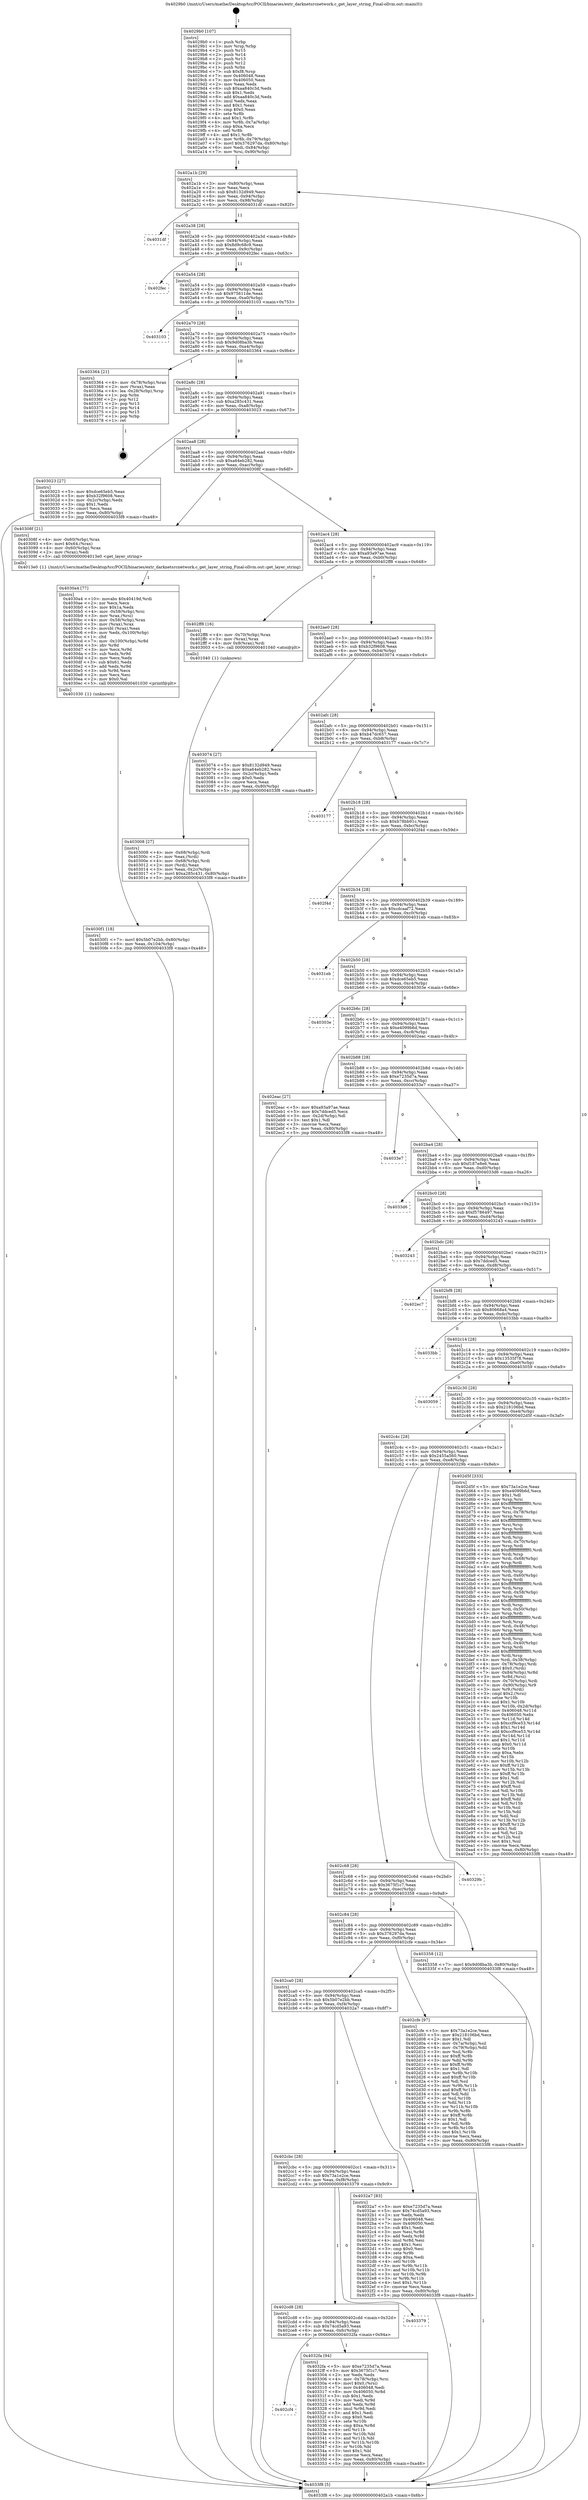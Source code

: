 digraph "0x4029b0" {
  label = "0x4029b0 (/mnt/c/Users/mathe/Desktop/tcc/POCII/binaries/extr_darknetsrcnetwork.c_get_layer_string_Final-ollvm.out::main(0))"
  labelloc = "t"
  node[shape=record]

  Entry [label="",width=0.3,height=0.3,shape=circle,fillcolor=black,style=filled]
  "0x402a1b" [label="{
     0x402a1b [29]\l
     | [instrs]\l
     &nbsp;&nbsp;0x402a1b \<+3\>: mov -0x80(%rbp),%eax\l
     &nbsp;&nbsp;0x402a1e \<+2\>: mov %eax,%ecx\l
     &nbsp;&nbsp;0x402a20 \<+6\>: sub $0x8132d949,%ecx\l
     &nbsp;&nbsp;0x402a26 \<+6\>: mov %eax,-0x94(%rbp)\l
     &nbsp;&nbsp;0x402a2c \<+6\>: mov %ecx,-0x98(%rbp)\l
     &nbsp;&nbsp;0x402a32 \<+6\>: je 00000000004031df \<main+0x82f\>\l
  }"]
  "0x4031df" [label="{
     0x4031df\l
  }", style=dashed]
  "0x402a38" [label="{
     0x402a38 [28]\l
     | [instrs]\l
     &nbsp;&nbsp;0x402a38 \<+5\>: jmp 0000000000402a3d \<main+0x8d\>\l
     &nbsp;&nbsp;0x402a3d \<+6\>: mov -0x94(%rbp),%eax\l
     &nbsp;&nbsp;0x402a43 \<+5\>: sub $0x8d9c68c9,%eax\l
     &nbsp;&nbsp;0x402a48 \<+6\>: mov %eax,-0x9c(%rbp)\l
     &nbsp;&nbsp;0x402a4e \<+6\>: je 0000000000402fec \<main+0x63c\>\l
  }"]
  Exit [label="",width=0.3,height=0.3,shape=circle,fillcolor=black,style=filled,peripheries=2]
  "0x402fec" [label="{
     0x402fec\l
  }", style=dashed]
  "0x402a54" [label="{
     0x402a54 [28]\l
     | [instrs]\l
     &nbsp;&nbsp;0x402a54 \<+5\>: jmp 0000000000402a59 \<main+0xa9\>\l
     &nbsp;&nbsp;0x402a59 \<+6\>: mov -0x94(%rbp),%eax\l
     &nbsp;&nbsp;0x402a5f \<+5\>: sub $0x975611de,%eax\l
     &nbsp;&nbsp;0x402a64 \<+6\>: mov %eax,-0xa0(%rbp)\l
     &nbsp;&nbsp;0x402a6a \<+6\>: je 0000000000403103 \<main+0x753\>\l
  }"]
  "0x402cf4" [label="{
     0x402cf4\l
  }", style=dashed]
  "0x403103" [label="{
     0x403103\l
  }", style=dashed]
  "0x402a70" [label="{
     0x402a70 [28]\l
     | [instrs]\l
     &nbsp;&nbsp;0x402a70 \<+5\>: jmp 0000000000402a75 \<main+0xc5\>\l
     &nbsp;&nbsp;0x402a75 \<+6\>: mov -0x94(%rbp),%eax\l
     &nbsp;&nbsp;0x402a7b \<+5\>: sub $0x9d08ba3b,%eax\l
     &nbsp;&nbsp;0x402a80 \<+6\>: mov %eax,-0xa4(%rbp)\l
     &nbsp;&nbsp;0x402a86 \<+6\>: je 0000000000403364 \<main+0x9b4\>\l
  }"]
  "0x4032fa" [label="{
     0x4032fa [94]\l
     | [instrs]\l
     &nbsp;&nbsp;0x4032fa \<+5\>: mov $0xe7235d7a,%eax\l
     &nbsp;&nbsp;0x4032ff \<+5\>: mov $0x3675f1c7,%ecx\l
     &nbsp;&nbsp;0x403304 \<+2\>: xor %edx,%edx\l
     &nbsp;&nbsp;0x403306 \<+4\>: mov -0x78(%rbp),%rsi\l
     &nbsp;&nbsp;0x40330a \<+6\>: movl $0x0,(%rsi)\l
     &nbsp;&nbsp;0x403310 \<+7\>: mov 0x406048,%edi\l
     &nbsp;&nbsp;0x403317 \<+8\>: mov 0x406050,%r8d\l
     &nbsp;&nbsp;0x40331f \<+3\>: sub $0x1,%edx\l
     &nbsp;&nbsp;0x403322 \<+3\>: mov %edi,%r9d\l
     &nbsp;&nbsp;0x403325 \<+3\>: add %edx,%r9d\l
     &nbsp;&nbsp;0x403328 \<+4\>: imul %r9d,%edi\l
     &nbsp;&nbsp;0x40332c \<+3\>: and $0x1,%edi\l
     &nbsp;&nbsp;0x40332f \<+3\>: cmp $0x0,%edi\l
     &nbsp;&nbsp;0x403332 \<+4\>: sete %r10b\l
     &nbsp;&nbsp;0x403336 \<+4\>: cmp $0xa,%r8d\l
     &nbsp;&nbsp;0x40333a \<+4\>: setl %r11b\l
     &nbsp;&nbsp;0x40333e \<+3\>: mov %r10b,%bl\l
     &nbsp;&nbsp;0x403341 \<+3\>: and %r11b,%bl\l
     &nbsp;&nbsp;0x403344 \<+3\>: xor %r11b,%r10b\l
     &nbsp;&nbsp;0x403347 \<+3\>: or %r10b,%bl\l
     &nbsp;&nbsp;0x40334a \<+3\>: test $0x1,%bl\l
     &nbsp;&nbsp;0x40334d \<+3\>: cmovne %ecx,%eax\l
     &nbsp;&nbsp;0x403350 \<+3\>: mov %eax,-0x80(%rbp)\l
     &nbsp;&nbsp;0x403353 \<+5\>: jmp 00000000004033f8 \<main+0xa48\>\l
  }"]
  "0x403364" [label="{
     0x403364 [21]\l
     | [instrs]\l
     &nbsp;&nbsp;0x403364 \<+4\>: mov -0x78(%rbp),%rax\l
     &nbsp;&nbsp;0x403368 \<+2\>: mov (%rax),%eax\l
     &nbsp;&nbsp;0x40336a \<+4\>: lea -0x28(%rbp),%rsp\l
     &nbsp;&nbsp;0x40336e \<+1\>: pop %rbx\l
     &nbsp;&nbsp;0x40336f \<+2\>: pop %r12\l
     &nbsp;&nbsp;0x403371 \<+2\>: pop %r13\l
     &nbsp;&nbsp;0x403373 \<+2\>: pop %r14\l
     &nbsp;&nbsp;0x403375 \<+2\>: pop %r15\l
     &nbsp;&nbsp;0x403377 \<+1\>: pop %rbp\l
     &nbsp;&nbsp;0x403378 \<+1\>: ret\l
  }"]
  "0x402a8c" [label="{
     0x402a8c [28]\l
     | [instrs]\l
     &nbsp;&nbsp;0x402a8c \<+5\>: jmp 0000000000402a91 \<main+0xe1\>\l
     &nbsp;&nbsp;0x402a91 \<+6\>: mov -0x94(%rbp),%eax\l
     &nbsp;&nbsp;0x402a97 \<+5\>: sub $0xa285c431,%eax\l
     &nbsp;&nbsp;0x402a9c \<+6\>: mov %eax,-0xa8(%rbp)\l
     &nbsp;&nbsp;0x402aa2 \<+6\>: je 0000000000403023 \<main+0x673\>\l
  }"]
  "0x402cd8" [label="{
     0x402cd8 [28]\l
     | [instrs]\l
     &nbsp;&nbsp;0x402cd8 \<+5\>: jmp 0000000000402cdd \<main+0x32d\>\l
     &nbsp;&nbsp;0x402cdd \<+6\>: mov -0x94(%rbp),%eax\l
     &nbsp;&nbsp;0x402ce3 \<+5\>: sub $0x74cd5a93,%eax\l
     &nbsp;&nbsp;0x402ce8 \<+6\>: mov %eax,-0xfc(%rbp)\l
     &nbsp;&nbsp;0x402cee \<+6\>: je 00000000004032fa \<main+0x94a\>\l
  }"]
  "0x403023" [label="{
     0x403023 [27]\l
     | [instrs]\l
     &nbsp;&nbsp;0x403023 \<+5\>: mov $0xdce65eb5,%eax\l
     &nbsp;&nbsp;0x403028 \<+5\>: mov $0xb32f9608,%ecx\l
     &nbsp;&nbsp;0x40302d \<+3\>: mov -0x2c(%rbp),%edx\l
     &nbsp;&nbsp;0x403030 \<+3\>: cmp $0x1,%edx\l
     &nbsp;&nbsp;0x403033 \<+3\>: cmovl %ecx,%eax\l
     &nbsp;&nbsp;0x403036 \<+3\>: mov %eax,-0x80(%rbp)\l
     &nbsp;&nbsp;0x403039 \<+5\>: jmp 00000000004033f8 \<main+0xa48\>\l
  }"]
  "0x402aa8" [label="{
     0x402aa8 [28]\l
     | [instrs]\l
     &nbsp;&nbsp;0x402aa8 \<+5\>: jmp 0000000000402aad \<main+0xfd\>\l
     &nbsp;&nbsp;0x402aad \<+6\>: mov -0x94(%rbp),%eax\l
     &nbsp;&nbsp;0x402ab3 \<+5\>: sub $0xa64eb282,%eax\l
     &nbsp;&nbsp;0x402ab8 \<+6\>: mov %eax,-0xac(%rbp)\l
     &nbsp;&nbsp;0x402abe \<+6\>: je 000000000040308f \<main+0x6df\>\l
  }"]
  "0x403379" [label="{
     0x403379\l
  }", style=dashed]
  "0x40308f" [label="{
     0x40308f [21]\l
     | [instrs]\l
     &nbsp;&nbsp;0x40308f \<+4\>: mov -0x60(%rbp),%rax\l
     &nbsp;&nbsp;0x403093 \<+6\>: movl $0x64,(%rax)\l
     &nbsp;&nbsp;0x403099 \<+4\>: mov -0x60(%rbp),%rax\l
     &nbsp;&nbsp;0x40309d \<+2\>: mov (%rax),%edi\l
     &nbsp;&nbsp;0x40309f \<+5\>: call 00000000004013e0 \<get_layer_string\>\l
     | [calls]\l
     &nbsp;&nbsp;0x4013e0 \{1\} (/mnt/c/Users/mathe/Desktop/tcc/POCII/binaries/extr_darknetsrcnetwork.c_get_layer_string_Final-ollvm.out::get_layer_string)\l
  }"]
  "0x402ac4" [label="{
     0x402ac4 [28]\l
     | [instrs]\l
     &nbsp;&nbsp;0x402ac4 \<+5\>: jmp 0000000000402ac9 \<main+0x119\>\l
     &nbsp;&nbsp;0x402ac9 \<+6\>: mov -0x94(%rbp),%eax\l
     &nbsp;&nbsp;0x402acf \<+5\>: sub $0xa93a97ae,%eax\l
     &nbsp;&nbsp;0x402ad4 \<+6\>: mov %eax,-0xb0(%rbp)\l
     &nbsp;&nbsp;0x402ada \<+6\>: je 0000000000402ff8 \<main+0x648\>\l
  }"]
  "0x402cbc" [label="{
     0x402cbc [28]\l
     | [instrs]\l
     &nbsp;&nbsp;0x402cbc \<+5\>: jmp 0000000000402cc1 \<main+0x311\>\l
     &nbsp;&nbsp;0x402cc1 \<+6\>: mov -0x94(%rbp),%eax\l
     &nbsp;&nbsp;0x402cc7 \<+5\>: sub $0x73a1e2ce,%eax\l
     &nbsp;&nbsp;0x402ccc \<+6\>: mov %eax,-0xf8(%rbp)\l
     &nbsp;&nbsp;0x402cd2 \<+6\>: je 0000000000403379 \<main+0x9c9\>\l
  }"]
  "0x402ff8" [label="{
     0x402ff8 [16]\l
     | [instrs]\l
     &nbsp;&nbsp;0x402ff8 \<+4\>: mov -0x70(%rbp),%rax\l
     &nbsp;&nbsp;0x402ffc \<+3\>: mov (%rax),%rax\l
     &nbsp;&nbsp;0x402fff \<+4\>: mov 0x8(%rax),%rdi\l
     &nbsp;&nbsp;0x403003 \<+5\>: call 0000000000401040 \<atoi@plt\>\l
     | [calls]\l
     &nbsp;&nbsp;0x401040 \{1\} (unknown)\l
  }"]
  "0x402ae0" [label="{
     0x402ae0 [28]\l
     | [instrs]\l
     &nbsp;&nbsp;0x402ae0 \<+5\>: jmp 0000000000402ae5 \<main+0x135\>\l
     &nbsp;&nbsp;0x402ae5 \<+6\>: mov -0x94(%rbp),%eax\l
     &nbsp;&nbsp;0x402aeb \<+5\>: sub $0xb32f9608,%eax\l
     &nbsp;&nbsp;0x402af0 \<+6\>: mov %eax,-0xb4(%rbp)\l
     &nbsp;&nbsp;0x402af6 \<+6\>: je 0000000000403074 \<main+0x6c4\>\l
  }"]
  "0x4032a7" [label="{
     0x4032a7 [83]\l
     | [instrs]\l
     &nbsp;&nbsp;0x4032a7 \<+5\>: mov $0xe7235d7a,%eax\l
     &nbsp;&nbsp;0x4032ac \<+5\>: mov $0x74cd5a93,%ecx\l
     &nbsp;&nbsp;0x4032b1 \<+2\>: xor %edx,%edx\l
     &nbsp;&nbsp;0x4032b3 \<+7\>: mov 0x406048,%esi\l
     &nbsp;&nbsp;0x4032ba \<+7\>: mov 0x406050,%edi\l
     &nbsp;&nbsp;0x4032c1 \<+3\>: sub $0x1,%edx\l
     &nbsp;&nbsp;0x4032c4 \<+3\>: mov %esi,%r8d\l
     &nbsp;&nbsp;0x4032c7 \<+3\>: add %edx,%r8d\l
     &nbsp;&nbsp;0x4032ca \<+4\>: imul %r8d,%esi\l
     &nbsp;&nbsp;0x4032ce \<+3\>: and $0x1,%esi\l
     &nbsp;&nbsp;0x4032d1 \<+3\>: cmp $0x0,%esi\l
     &nbsp;&nbsp;0x4032d4 \<+4\>: sete %r9b\l
     &nbsp;&nbsp;0x4032d8 \<+3\>: cmp $0xa,%edi\l
     &nbsp;&nbsp;0x4032db \<+4\>: setl %r10b\l
     &nbsp;&nbsp;0x4032df \<+3\>: mov %r9b,%r11b\l
     &nbsp;&nbsp;0x4032e2 \<+3\>: and %r10b,%r11b\l
     &nbsp;&nbsp;0x4032e5 \<+3\>: xor %r10b,%r9b\l
     &nbsp;&nbsp;0x4032e8 \<+3\>: or %r9b,%r11b\l
     &nbsp;&nbsp;0x4032eb \<+4\>: test $0x1,%r11b\l
     &nbsp;&nbsp;0x4032ef \<+3\>: cmovne %ecx,%eax\l
     &nbsp;&nbsp;0x4032f2 \<+3\>: mov %eax,-0x80(%rbp)\l
     &nbsp;&nbsp;0x4032f5 \<+5\>: jmp 00000000004033f8 \<main+0xa48\>\l
  }"]
  "0x403074" [label="{
     0x403074 [27]\l
     | [instrs]\l
     &nbsp;&nbsp;0x403074 \<+5\>: mov $0x8132d949,%eax\l
     &nbsp;&nbsp;0x403079 \<+5\>: mov $0xa64eb282,%ecx\l
     &nbsp;&nbsp;0x40307e \<+3\>: mov -0x2c(%rbp),%edx\l
     &nbsp;&nbsp;0x403081 \<+3\>: cmp $0x0,%edx\l
     &nbsp;&nbsp;0x403084 \<+3\>: cmove %ecx,%eax\l
     &nbsp;&nbsp;0x403087 \<+3\>: mov %eax,-0x80(%rbp)\l
     &nbsp;&nbsp;0x40308a \<+5\>: jmp 00000000004033f8 \<main+0xa48\>\l
  }"]
  "0x402afc" [label="{
     0x402afc [28]\l
     | [instrs]\l
     &nbsp;&nbsp;0x402afc \<+5\>: jmp 0000000000402b01 \<main+0x151\>\l
     &nbsp;&nbsp;0x402b01 \<+6\>: mov -0x94(%rbp),%eax\l
     &nbsp;&nbsp;0x402b07 \<+5\>: sub $0xb47dc657,%eax\l
     &nbsp;&nbsp;0x402b0c \<+6\>: mov %eax,-0xb8(%rbp)\l
     &nbsp;&nbsp;0x402b12 \<+6\>: je 0000000000403177 \<main+0x7c7\>\l
  }"]
  "0x4030f1" [label="{
     0x4030f1 [18]\l
     | [instrs]\l
     &nbsp;&nbsp;0x4030f1 \<+7\>: movl $0x5b07e2bb,-0x80(%rbp)\l
     &nbsp;&nbsp;0x4030f8 \<+6\>: mov %eax,-0x104(%rbp)\l
     &nbsp;&nbsp;0x4030fe \<+5\>: jmp 00000000004033f8 \<main+0xa48\>\l
  }"]
  "0x403177" [label="{
     0x403177\l
  }", style=dashed]
  "0x402b18" [label="{
     0x402b18 [28]\l
     | [instrs]\l
     &nbsp;&nbsp;0x402b18 \<+5\>: jmp 0000000000402b1d \<main+0x16d\>\l
     &nbsp;&nbsp;0x402b1d \<+6\>: mov -0x94(%rbp),%eax\l
     &nbsp;&nbsp;0x402b23 \<+5\>: sub $0xb78bb91c,%eax\l
     &nbsp;&nbsp;0x402b28 \<+6\>: mov %eax,-0xbc(%rbp)\l
     &nbsp;&nbsp;0x402b2e \<+6\>: je 0000000000402f4d \<main+0x59d\>\l
  }"]
  "0x4030a4" [label="{
     0x4030a4 [77]\l
     | [instrs]\l
     &nbsp;&nbsp;0x4030a4 \<+10\>: movabs $0x40419d,%rdi\l
     &nbsp;&nbsp;0x4030ae \<+2\>: xor %ecx,%ecx\l
     &nbsp;&nbsp;0x4030b0 \<+5\>: mov $0x1a,%edx\l
     &nbsp;&nbsp;0x4030b5 \<+4\>: mov -0x58(%rbp),%rsi\l
     &nbsp;&nbsp;0x4030b9 \<+3\>: mov %rax,(%rsi)\l
     &nbsp;&nbsp;0x4030bc \<+4\>: mov -0x58(%rbp),%rax\l
     &nbsp;&nbsp;0x4030c0 \<+3\>: mov (%rax),%rax\l
     &nbsp;&nbsp;0x4030c3 \<+3\>: movsbl (%rax),%eax\l
     &nbsp;&nbsp;0x4030c6 \<+6\>: mov %edx,-0x100(%rbp)\l
     &nbsp;&nbsp;0x4030cc \<+1\>: cltd\l
     &nbsp;&nbsp;0x4030cd \<+7\>: mov -0x100(%rbp),%r8d\l
     &nbsp;&nbsp;0x4030d4 \<+3\>: idiv %r8d\l
     &nbsp;&nbsp;0x4030d7 \<+3\>: mov %ecx,%r9d\l
     &nbsp;&nbsp;0x4030da \<+3\>: sub %edx,%r9d\l
     &nbsp;&nbsp;0x4030dd \<+2\>: mov %ecx,%edx\l
     &nbsp;&nbsp;0x4030df \<+3\>: sub $0x61,%edx\l
     &nbsp;&nbsp;0x4030e2 \<+3\>: add %edx,%r9d\l
     &nbsp;&nbsp;0x4030e5 \<+3\>: sub %r9d,%ecx\l
     &nbsp;&nbsp;0x4030e8 \<+2\>: mov %ecx,%esi\l
     &nbsp;&nbsp;0x4030ea \<+2\>: mov $0x0,%al\l
     &nbsp;&nbsp;0x4030ec \<+5\>: call 0000000000401030 \<printf@plt\>\l
     | [calls]\l
     &nbsp;&nbsp;0x401030 \{1\} (unknown)\l
  }"]
  "0x402f4d" [label="{
     0x402f4d\l
  }", style=dashed]
  "0x402b34" [label="{
     0x402b34 [28]\l
     | [instrs]\l
     &nbsp;&nbsp;0x402b34 \<+5\>: jmp 0000000000402b39 \<main+0x189\>\l
     &nbsp;&nbsp;0x402b39 \<+6\>: mov -0x94(%rbp),%eax\l
     &nbsp;&nbsp;0x402b3f \<+5\>: sub $0xcdcaaf72,%eax\l
     &nbsp;&nbsp;0x402b44 \<+6\>: mov %eax,-0xc0(%rbp)\l
     &nbsp;&nbsp;0x402b4a \<+6\>: je 00000000004031eb \<main+0x83b\>\l
  }"]
  "0x403008" [label="{
     0x403008 [27]\l
     | [instrs]\l
     &nbsp;&nbsp;0x403008 \<+4\>: mov -0x68(%rbp),%rdi\l
     &nbsp;&nbsp;0x40300c \<+2\>: mov %eax,(%rdi)\l
     &nbsp;&nbsp;0x40300e \<+4\>: mov -0x68(%rbp),%rdi\l
     &nbsp;&nbsp;0x403012 \<+2\>: mov (%rdi),%eax\l
     &nbsp;&nbsp;0x403014 \<+3\>: mov %eax,-0x2c(%rbp)\l
     &nbsp;&nbsp;0x403017 \<+7\>: movl $0xa285c431,-0x80(%rbp)\l
     &nbsp;&nbsp;0x40301e \<+5\>: jmp 00000000004033f8 \<main+0xa48\>\l
  }"]
  "0x4031eb" [label="{
     0x4031eb\l
  }", style=dashed]
  "0x402b50" [label="{
     0x402b50 [28]\l
     | [instrs]\l
     &nbsp;&nbsp;0x402b50 \<+5\>: jmp 0000000000402b55 \<main+0x1a5\>\l
     &nbsp;&nbsp;0x402b55 \<+6\>: mov -0x94(%rbp),%eax\l
     &nbsp;&nbsp;0x402b5b \<+5\>: sub $0xdce65eb5,%eax\l
     &nbsp;&nbsp;0x402b60 \<+6\>: mov %eax,-0xc4(%rbp)\l
     &nbsp;&nbsp;0x402b66 \<+6\>: je 000000000040303e \<main+0x68e\>\l
  }"]
  "0x4029b0" [label="{
     0x4029b0 [107]\l
     | [instrs]\l
     &nbsp;&nbsp;0x4029b0 \<+1\>: push %rbp\l
     &nbsp;&nbsp;0x4029b1 \<+3\>: mov %rsp,%rbp\l
     &nbsp;&nbsp;0x4029b4 \<+2\>: push %r15\l
     &nbsp;&nbsp;0x4029b6 \<+2\>: push %r14\l
     &nbsp;&nbsp;0x4029b8 \<+2\>: push %r13\l
     &nbsp;&nbsp;0x4029ba \<+2\>: push %r12\l
     &nbsp;&nbsp;0x4029bc \<+1\>: push %rbx\l
     &nbsp;&nbsp;0x4029bd \<+7\>: sub $0xf8,%rsp\l
     &nbsp;&nbsp;0x4029c4 \<+7\>: mov 0x406048,%eax\l
     &nbsp;&nbsp;0x4029cb \<+7\>: mov 0x406050,%ecx\l
     &nbsp;&nbsp;0x4029d2 \<+2\>: mov %eax,%edx\l
     &nbsp;&nbsp;0x4029d4 \<+6\>: sub $0xaa840c3d,%edx\l
     &nbsp;&nbsp;0x4029da \<+3\>: sub $0x1,%edx\l
     &nbsp;&nbsp;0x4029dd \<+6\>: add $0xaa840c3d,%edx\l
     &nbsp;&nbsp;0x4029e3 \<+3\>: imul %edx,%eax\l
     &nbsp;&nbsp;0x4029e6 \<+3\>: and $0x1,%eax\l
     &nbsp;&nbsp;0x4029e9 \<+3\>: cmp $0x0,%eax\l
     &nbsp;&nbsp;0x4029ec \<+4\>: sete %r8b\l
     &nbsp;&nbsp;0x4029f0 \<+4\>: and $0x1,%r8b\l
     &nbsp;&nbsp;0x4029f4 \<+4\>: mov %r8b,-0x7a(%rbp)\l
     &nbsp;&nbsp;0x4029f8 \<+3\>: cmp $0xa,%ecx\l
     &nbsp;&nbsp;0x4029fb \<+4\>: setl %r8b\l
     &nbsp;&nbsp;0x4029ff \<+4\>: and $0x1,%r8b\l
     &nbsp;&nbsp;0x402a03 \<+4\>: mov %r8b,-0x79(%rbp)\l
     &nbsp;&nbsp;0x402a07 \<+7\>: movl $0x376297da,-0x80(%rbp)\l
     &nbsp;&nbsp;0x402a0e \<+6\>: mov %edi,-0x84(%rbp)\l
     &nbsp;&nbsp;0x402a14 \<+7\>: mov %rsi,-0x90(%rbp)\l
  }"]
  "0x40303e" [label="{
     0x40303e\l
  }", style=dashed]
  "0x402b6c" [label="{
     0x402b6c [28]\l
     | [instrs]\l
     &nbsp;&nbsp;0x402b6c \<+5\>: jmp 0000000000402b71 \<main+0x1c1\>\l
     &nbsp;&nbsp;0x402b71 \<+6\>: mov -0x94(%rbp),%eax\l
     &nbsp;&nbsp;0x402b77 \<+5\>: sub $0xe4099b6d,%eax\l
     &nbsp;&nbsp;0x402b7c \<+6\>: mov %eax,-0xc8(%rbp)\l
     &nbsp;&nbsp;0x402b82 \<+6\>: je 0000000000402eac \<main+0x4fc\>\l
  }"]
  "0x4033f8" [label="{
     0x4033f8 [5]\l
     | [instrs]\l
     &nbsp;&nbsp;0x4033f8 \<+5\>: jmp 0000000000402a1b \<main+0x6b\>\l
  }"]
  "0x402eac" [label="{
     0x402eac [27]\l
     | [instrs]\l
     &nbsp;&nbsp;0x402eac \<+5\>: mov $0xa93a97ae,%eax\l
     &nbsp;&nbsp;0x402eb1 \<+5\>: mov $0x7ddced5,%ecx\l
     &nbsp;&nbsp;0x402eb6 \<+3\>: mov -0x2d(%rbp),%dl\l
     &nbsp;&nbsp;0x402eb9 \<+3\>: test $0x1,%dl\l
     &nbsp;&nbsp;0x402ebc \<+3\>: cmovne %ecx,%eax\l
     &nbsp;&nbsp;0x402ebf \<+3\>: mov %eax,-0x80(%rbp)\l
     &nbsp;&nbsp;0x402ec2 \<+5\>: jmp 00000000004033f8 \<main+0xa48\>\l
  }"]
  "0x402b88" [label="{
     0x402b88 [28]\l
     | [instrs]\l
     &nbsp;&nbsp;0x402b88 \<+5\>: jmp 0000000000402b8d \<main+0x1dd\>\l
     &nbsp;&nbsp;0x402b8d \<+6\>: mov -0x94(%rbp),%eax\l
     &nbsp;&nbsp;0x402b93 \<+5\>: sub $0xe7235d7a,%eax\l
     &nbsp;&nbsp;0x402b98 \<+6\>: mov %eax,-0xcc(%rbp)\l
     &nbsp;&nbsp;0x402b9e \<+6\>: je 00000000004033e7 \<main+0xa37\>\l
  }"]
  "0x402ca0" [label="{
     0x402ca0 [28]\l
     | [instrs]\l
     &nbsp;&nbsp;0x402ca0 \<+5\>: jmp 0000000000402ca5 \<main+0x2f5\>\l
     &nbsp;&nbsp;0x402ca5 \<+6\>: mov -0x94(%rbp),%eax\l
     &nbsp;&nbsp;0x402cab \<+5\>: sub $0x5b07e2bb,%eax\l
     &nbsp;&nbsp;0x402cb0 \<+6\>: mov %eax,-0xf4(%rbp)\l
     &nbsp;&nbsp;0x402cb6 \<+6\>: je 00000000004032a7 \<main+0x8f7\>\l
  }"]
  "0x4033e7" [label="{
     0x4033e7\l
  }", style=dashed]
  "0x402ba4" [label="{
     0x402ba4 [28]\l
     | [instrs]\l
     &nbsp;&nbsp;0x402ba4 \<+5\>: jmp 0000000000402ba9 \<main+0x1f9\>\l
     &nbsp;&nbsp;0x402ba9 \<+6\>: mov -0x94(%rbp),%eax\l
     &nbsp;&nbsp;0x402baf \<+5\>: sub $0xf187e8e6,%eax\l
     &nbsp;&nbsp;0x402bb4 \<+6\>: mov %eax,-0xd0(%rbp)\l
     &nbsp;&nbsp;0x402bba \<+6\>: je 00000000004033d6 \<main+0xa26\>\l
  }"]
  "0x402cfe" [label="{
     0x402cfe [97]\l
     | [instrs]\l
     &nbsp;&nbsp;0x402cfe \<+5\>: mov $0x73a1e2ce,%eax\l
     &nbsp;&nbsp;0x402d03 \<+5\>: mov $0x218106bd,%ecx\l
     &nbsp;&nbsp;0x402d08 \<+2\>: mov $0x1,%dl\l
     &nbsp;&nbsp;0x402d0a \<+4\>: mov -0x7a(%rbp),%sil\l
     &nbsp;&nbsp;0x402d0e \<+4\>: mov -0x79(%rbp),%dil\l
     &nbsp;&nbsp;0x402d12 \<+3\>: mov %sil,%r8b\l
     &nbsp;&nbsp;0x402d15 \<+4\>: xor $0xff,%r8b\l
     &nbsp;&nbsp;0x402d19 \<+3\>: mov %dil,%r9b\l
     &nbsp;&nbsp;0x402d1c \<+4\>: xor $0xff,%r9b\l
     &nbsp;&nbsp;0x402d20 \<+3\>: xor $0x1,%dl\l
     &nbsp;&nbsp;0x402d23 \<+3\>: mov %r8b,%r10b\l
     &nbsp;&nbsp;0x402d26 \<+4\>: and $0xff,%r10b\l
     &nbsp;&nbsp;0x402d2a \<+3\>: and %dl,%sil\l
     &nbsp;&nbsp;0x402d2d \<+3\>: mov %r9b,%r11b\l
     &nbsp;&nbsp;0x402d30 \<+4\>: and $0xff,%r11b\l
     &nbsp;&nbsp;0x402d34 \<+3\>: and %dl,%dil\l
     &nbsp;&nbsp;0x402d37 \<+3\>: or %sil,%r10b\l
     &nbsp;&nbsp;0x402d3a \<+3\>: or %dil,%r11b\l
     &nbsp;&nbsp;0x402d3d \<+3\>: xor %r11b,%r10b\l
     &nbsp;&nbsp;0x402d40 \<+3\>: or %r9b,%r8b\l
     &nbsp;&nbsp;0x402d43 \<+4\>: xor $0xff,%r8b\l
     &nbsp;&nbsp;0x402d47 \<+3\>: or $0x1,%dl\l
     &nbsp;&nbsp;0x402d4a \<+3\>: and %dl,%r8b\l
     &nbsp;&nbsp;0x402d4d \<+3\>: or %r8b,%r10b\l
     &nbsp;&nbsp;0x402d50 \<+4\>: test $0x1,%r10b\l
     &nbsp;&nbsp;0x402d54 \<+3\>: cmovne %ecx,%eax\l
     &nbsp;&nbsp;0x402d57 \<+3\>: mov %eax,-0x80(%rbp)\l
     &nbsp;&nbsp;0x402d5a \<+5\>: jmp 00000000004033f8 \<main+0xa48\>\l
  }"]
  "0x4033d6" [label="{
     0x4033d6\l
  }", style=dashed]
  "0x402bc0" [label="{
     0x402bc0 [28]\l
     | [instrs]\l
     &nbsp;&nbsp;0x402bc0 \<+5\>: jmp 0000000000402bc5 \<main+0x215\>\l
     &nbsp;&nbsp;0x402bc5 \<+6\>: mov -0x94(%rbp),%eax\l
     &nbsp;&nbsp;0x402bcb \<+5\>: sub $0xf5786497,%eax\l
     &nbsp;&nbsp;0x402bd0 \<+6\>: mov %eax,-0xd4(%rbp)\l
     &nbsp;&nbsp;0x402bd6 \<+6\>: je 0000000000403243 \<main+0x893\>\l
  }"]
  "0x402c84" [label="{
     0x402c84 [28]\l
     | [instrs]\l
     &nbsp;&nbsp;0x402c84 \<+5\>: jmp 0000000000402c89 \<main+0x2d9\>\l
     &nbsp;&nbsp;0x402c89 \<+6\>: mov -0x94(%rbp),%eax\l
     &nbsp;&nbsp;0x402c8f \<+5\>: sub $0x376297da,%eax\l
     &nbsp;&nbsp;0x402c94 \<+6\>: mov %eax,-0xf0(%rbp)\l
     &nbsp;&nbsp;0x402c9a \<+6\>: je 0000000000402cfe \<main+0x34e\>\l
  }"]
  "0x403243" [label="{
     0x403243\l
  }", style=dashed]
  "0x402bdc" [label="{
     0x402bdc [28]\l
     | [instrs]\l
     &nbsp;&nbsp;0x402bdc \<+5\>: jmp 0000000000402be1 \<main+0x231\>\l
     &nbsp;&nbsp;0x402be1 \<+6\>: mov -0x94(%rbp),%eax\l
     &nbsp;&nbsp;0x402be7 \<+5\>: sub $0x7ddced5,%eax\l
     &nbsp;&nbsp;0x402bec \<+6\>: mov %eax,-0xd8(%rbp)\l
     &nbsp;&nbsp;0x402bf2 \<+6\>: je 0000000000402ec7 \<main+0x517\>\l
  }"]
  "0x403358" [label="{
     0x403358 [12]\l
     | [instrs]\l
     &nbsp;&nbsp;0x403358 \<+7\>: movl $0x9d08ba3b,-0x80(%rbp)\l
     &nbsp;&nbsp;0x40335f \<+5\>: jmp 00000000004033f8 \<main+0xa48\>\l
  }"]
  "0x402ec7" [label="{
     0x402ec7\l
  }", style=dashed]
  "0x402bf8" [label="{
     0x402bf8 [28]\l
     | [instrs]\l
     &nbsp;&nbsp;0x402bf8 \<+5\>: jmp 0000000000402bfd \<main+0x24d\>\l
     &nbsp;&nbsp;0x402bfd \<+6\>: mov -0x94(%rbp),%eax\l
     &nbsp;&nbsp;0x402c03 \<+5\>: sub $0x80668a4,%eax\l
     &nbsp;&nbsp;0x402c08 \<+6\>: mov %eax,-0xdc(%rbp)\l
     &nbsp;&nbsp;0x402c0e \<+6\>: je 00000000004033bb \<main+0xa0b\>\l
  }"]
  "0x402c68" [label="{
     0x402c68 [28]\l
     | [instrs]\l
     &nbsp;&nbsp;0x402c68 \<+5\>: jmp 0000000000402c6d \<main+0x2bd\>\l
     &nbsp;&nbsp;0x402c6d \<+6\>: mov -0x94(%rbp),%eax\l
     &nbsp;&nbsp;0x402c73 \<+5\>: sub $0x3675f1c7,%eax\l
     &nbsp;&nbsp;0x402c78 \<+6\>: mov %eax,-0xec(%rbp)\l
     &nbsp;&nbsp;0x402c7e \<+6\>: je 0000000000403358 \<main+0x9a8\>\l
  }"]
  "0x4033bb" [label="{
     0x4033bb\l
  }", style=dashed]
  "0x402c14" [label="{
     0x402c14 [28]\l
     | [instrs]\l
     &nbsp;&nbsp;0x402c14 \<+5\>: jmp 0000000000402c19 \<main+0x269\>\l
     &nbsp;&nbsp;0x402c19 \<+6\>: mov -0x94(%rbp),%eax\l
     &nbsp;&nbsp;0x402c1f \<+5\>: sub $0x13535f78,%eax\l
     &nbsp;&nbsp;0x402c24 \<+6\>: mov %eax,-0xe0(%rbp)\l
     &nbsp;&nbsp;0x402c2a \<+6\>: je 0000000000403059 \<main+0x6a9\>\l
  }"]
  "0x40329b" [label="{
     0x40329b\l
  }", style=dashed]
  "0x403059" [label="{
     0x403059\l
  }", style=dashed]
  "0x402c30" [label="{
     0x402c30 [28]\l
     | [instrs]\l
     &nbsp;&nbsp;0x402c30 \<+5\>: jmp 0000000000402c35 \<main+0x285\>\l
     &nbsp;&nbsp;0x402c35 \<+6\>: mov -0x94(%rbp),%eax\l
     &nbsp;&nbsp;0x402c3b \<+5\>: sub $0x218106bd,%eax\l
     &nbsp;&nbsp;0x402c40 \<+6\>: mov %eax,-0xe4(%rbp)\l
     &nbsp;&nbsp;0x402c46 \<+6\>: je 0000000000402d5f \<main+0x3af\>\l
  }"]
  "0x402c4c" [label="{
     0x402c4c [28]\l
     | [instrs]\l
     &nbsp;&nbsp;0x402c4c \<+5\>: jmp 0000000000402c51 \<main+0x2a1\>\l
     &nbsp;&nbsp;0x402c51 \<+6\>: mov -0x94(%rbp),%eax\l
     &nbsp;&nbsp;0x402c57 \<+5\>: sub $0x2455a560,%eax\l
     &nbsp;&nbsp;0x402c5c \<+6\>: mov %eax,-0xe8(%rbp)\l
     &nbsp;&nbsp;0x402c62 \<+6\>: je 000000000040329b \<main+0x8eb\>\l
  }"]
  "0x402d5f" [label="{
     0x402d5f [333]\l
     | [instrs]\l
     &nbsp;&nbsp;0x402d5f \<+5\>: mov $0x73a1e2ce,%eax\l
     &nbsp;&nbsp;0x402d64 \<+5\>: mov $0xe4099b6d,%ecx\l
     &nbsp;&nbsp;0x402d69 \<+2\>: mov $0x1,%dl\l
     &nbsp;&nbsp;0x402d6b \<+3\>: mov %rsp,%rsi\l
     &nbsp;&nbsp;0x402d6e \<+4\>: add $0xfffffffffffffff0,%rsi\l
     &nbsp;&nbsp;0x402d72 \<+3\>: mov %rsi,%rsp\l
     &nbsp;&nbsp;0x402d75 \<+4\>: mov %rsi,-0x78(%rbp)\l
     &nbsp;&nbsp;0x402d79 \<+3\>: mov %rsp,%rsi\l
     &nbsp;&nbsp;0x402d7c \<+4\>: add $0xfffffffffffffff0,%rsi\l
     &nbsp;&nbsp;0x402d80 \<+3\>: mov %rsi,%rsp\l
     &nbsp;&nbsp;0x402d83 \<+3\>: mov %rsp,%rdi\l
     &nbsp;&nbsp;0x402d86 \<+4\>: add $0xfffffffffffffff0,%rdi\l
     &nbsp;&nbsp;0x402d8a \<+3\>: mov %rdi,%rsp\l
     &nbsp;&nbsp;0x402d8d \<+4\>: mov %rdi,-0x70(%rbp)\l
     &nbsp;&nbsp;0x402d91 \<+3\>: mov %rsp,%rdi\l
     &nbsp;&nbsp;0x402d94 \<+4\>: add $0xfffffffffffffff0,%rdi\l
     &nbsp;&nbsp;0x402d98 \<+3\>: mov %rdi,%rsp\l
     &nbsp;&nbsp;0x402d9b \<+4\>: mov %rdi,-0x68(%rbp)\l
     &nbsp;&nbsp;0x402d9f \<+3\>: mov %rsp,%rdi\l
     &nbsp;&nbsp;0x402da2 \<+4\>: add $0xfffffffffffffff0,%rdi\l
     &nbsp;&nbsp;0x402da6 \<+3\>: mov %rdi,%rsp\l
     &nbsp;&nbsp;0x402da9 \<+4\>: mov %rdi,-0x60(%rbp)\l
     &nbsp;&nbsp;0x402dad \<+3\>: mov %rsp,%rdi\l
     &nbsp;&nbsp;0x402db0 \<+4\>: add $0xfffffffffffffff0,%rdi\l
     &nbsp;&nbsp;0x402db4 \<+3\>: mov %rdi,%rsp\l
     &nbsp;&nbsp;0x402db7 \<+4\>: mov %rdi,-0x58(%rbp)\l
     &nbsp;&nbsp;0x402dbb \<+3\>: mov %rsp,%rdi\l
     &nbsp;&nbsp;0x402dbe \<+4\>: add $0xfffffffffffffff0,%rdi\l
     &nbsp;&nbsp;0x402dc2 \<+3\>: mov %rdi,%rsp\l
     &nbsp;&nbsp;0x402dc5 \<+4\>: mov %rdi,-0x50(%rbp)\l
     &nbsp;&nbsp;0x402dc9 \<+3\>: mov %rsp,%rdi\l
     &nbsp;&nbsp;0x402dcc \<+4\>: add $0xfffffffffffffff0,%rdi\l
     &nbsp;&nbsp;0x402dd0 \<+3\>: mov %rdi,%rsp\l
     &nbsp;&nbsp;0x402dd3 \<+4\>: mov %rdi,-0x48(%rbp)\l
     &nbsp;&nbsp;0x402dd7 \<+3\>: mov %rsp,%rdi\l
     &nbsp;&nbsp;0x402dda \<+4\>: add $0xfffffffffffffff0,%rdi\l
     &nbsp;&nbsp;0x402dde \<+3\>: mov %rdi,%rsp\l
     &nbsp;&nbsp;0x402de1 \<+4\>: mov %rdi,-0x40(%rbp)\l
     &nbsp;&nbsp;0x402de5 \<+3\>: mov %rsp,%rdi\l
     &nbsp;&nbsp;0x402de8 \<+4\>: add $0xfffffffffffffff0,%rdi\l
     &nbsp;&nbsp;0x402dec \<+3\>: mov %rdi,%rsp\l
     &nbsp;&nbsp;0x402def \<+4\>: mov %rdi,-0x38(%rbp)\l
     &nbsp;&nbsp;0x402df3 \<+4\>: mov -0x78(%rbp),%rdi\l
     &nbsp;&nbsp;0x402df7 \<+6\>: movl $0x0,(%rdi)\l
     &nbsp;&nbsp;0x402dfd \<+7\>: mov -0x84(%rbp),%r8d\l
     &nbsp;&nbsp;0x402e04 \<+3\>: mov %r8d,(%rsi)\l
     &nbsp;&nbsp;0x402e07 \<+4\>: mov -0x70(%rbp),%rdi\l
     &nbsp;&nbsp;0x402e0b \<+7\>: mov -0x90(%rbp),%r9\l
     &nbsp;&nbsp;0x402e12 \<+3\>: mov %r9,(%rdi)\l
     &nbsp;&nbsp;0x402e15 \<+3\>: cmpl $0x2,(%rsi)\l
     &nbsp;&nbsp;0x402e18 \<+4\>: setne %r10b\l
     &nbsp;&nbsp;0x402e1c \<+4\>: and $0x1,%r10b\l
     &nbsp;&nbsp;0x402e20 \<+4\>: mov %r10b,-0x2d(%rbp)\l
     &nbsp;&nbsp;0x402e24 \<+8\>: mov 0x406048,%r11d\l
     &nbsp;&nbsp;0x402e2c \<+7\>: mov 0x406050,%ebx\l
     &nbsp;&nbsp;0x402e33 \<+3\>: mov %r11d,%r14d\l
     &nbsp;&nbsp;0x402e36 \<+7\>: sub $0xccf9ce53,%r14d\l
     &nbsp;&nbsp;0x402e3d \<+4\>: sub $0x1,%r14d\l
     &nbsp;&nbsp;0x402e41 \<+7\>: add $0xccf9ce53,%r14d\l
     &nbsp;&nbsp;0x402e48 \<+4\>: imul %r14d,%r11d\l
     &nbsp;&nbsp;0x402e4c \<+4\>: and $0x1,%r11d\l
     &nbsp;&nbsp;0x402e50 \<+4\>: cmp $0x0,%r11d\l
     &nbsp;&nbsp;0x402e54 \<+4\>: sete %r10b\l
     &nbsp;&nbsp;0x402e58 \<+3\>: cmp $0xa,%ebx\l
     &nbsp;&nbsp;0x402e5b \<+4\>: setl %r15b\l
     &nbsp;&nbsp;0x402e5f \<+3\>: mov %r10b,%r12b\l
     &nbsp;&nbsp;0x402e62 \<+4\>: xor $0xff,%r12b\l
     &nbsp;&nbsp;0x402e66 \<+3\>: mov %r15b,%r13b\l
     &nbsp;&nbsp;0x402e69 \<+4\>: xor $0xff,%r13b\l
     &nbsp;&nbsp;0x402e6d \<+3\>: xor $0x1,%dl\l
     &nbsp;&nbsp;0x402e70 \<+3\>: mov %r12b,%sil\l
     &nbsp;&nbsp;0x402e73 \<+4\>: and $0xff,%sil\l
     &nbsp;&nbsp;0x402e77 \<+3\>: and %dl,%r10b\l
     &nbsp;&nbsp;0x402e7a \<+3\>: mov %r13b,%dil\l
     &nbsp;&nbsp;0x402e7d \<+4\>: and $0xff,%dil\l
     &nbsp;&nbsp;0x402e81 \<+3\>: and %dl,%r15b\l
     &nbsp;&nbsp;0x402e84 \<+3\>: or %r10b,%sil\l
     &nbsp;&nbsp;0x402e87 \<+3\>: or %r15b,%dil\l
     &nbsp;&nbsp;0x402e8a \<+3\>: xor %dil,%sil\l
     &nbsp;&nbsp;0x402e8d \<+3\>: or %r13b,%r12b\l
     &nbsp;&nbsp;0x402e90 \<+4\>: xor $0xff,%r12b\l
     &nbsp;&nbsp;0x402e94 \<+3\>: or $0x1,%dl\l
     &nbsp;&nbsp;0x402e97 \<+3\>: and %dl,%r12b\l
     &nbsp;&nbsp;0x402e9a \<+3\>: or %r12b,%sil\l
     &nbsp;&nbsp;0x402e9d \<+4\>: test $0x1,%sil\l
     &nbsp;&nbsp;0x402ea1 \<+3\>: cmovne %ecx,%eax\l
     &nbsp;&nbsp;0x402ea4 \<+3\>: mov %eax,-0x80(%rbp)\l
     &nbsp;&nbsp;0x402ea7 \<+5\>: jmp 00000000004033f8 \<main+0xa48\>\l
  }"]
  Entry -> "0x4029b0" [label=" 1"]
  "0x402a1b" -> "0x4031df" [label=" 0"]
  "0x402a1b" -> "0x402a38" [label=" 11"]
  "0x403364" -> Exit [label=" 1"]
  "0x402a38" -> "0x402fec" [label=" 0"]
  "0x402a38" -> "0x402a54" [label=" 11"]
  "0x403358" -> "0x4033f8" [label=" 1"]
  "0x402a54" -> "0x403103" [label=" 0"]
  "0x402a54" -> "0x402a70" [label=" 11"]
  "0x4032fa" -> "0x4033f8" [label=" 1"]
  "0x402a70" -> "0x403364" [label=" 1"]
  "0x402a70" -> "0x402a8c" [label=" 10"]
  "0x402cd8" -> "0x402cf4" [label=" 0"]
  "0x402a8c" -> "0x403023" [label=" 1"]
  "0x402a8c" -> "0x402aa8" [label=" 9"]
  "0x402cd8" -> "0x4032fa" [label=" 1"]
  "0x402aa8" -> "0x40308f" [label=" 1"]
  "0x402aa8" -> "0x402ac4" [label=" 8"]
  "0x402cbc" -> "0x402cd8" [label=" 1"]
  "0x402ac4" -> "0x402ff8" [label=" 1"]
  "0x402ac4" -> "0x402ae0" [label=" 7"]
  "0x402cbc" -> "0x403379" [label=" 0"]
  "0x402ae0" -> "0x403074" [label=" 1"]
  "0x402ae0" -> "0x402afc" [label=" 6"]
  "0x4032a7" -> "0x4033f8" [label=" 1"]
  "0x402afc" -> "0x403177" [label=" 0"]
  "0x402afc" -> "0x402b18" [label=" 6"]
  "0x402ca0" -> "0x4032a7" [label=" 1"]
  "0x402b18" -> "0x402f4d" [label=" 0"]
  "0x402b18" -> "0x402b34" [label=" 6"]
  "0x402ca0" -> "0x402cbc" [label=" 1"]
  "0x402b34" -> "0x4031eb" [label=" 0"]
  "0x402b34" -> "0x402b50" [label=" 6"]
  "0x4030f1" -> "0x4033f8" [label=" 1"]
  "0x402b50" -> "0x40303e" [label=" 0"]
  "0x402b50" -> "0x402b6c" [label=" 6"]
  "0x40308f" -> "0x4030a4" [label=" 1"]
  "0x402b6c" -> "0x402eac" [label=" 1"]
  "0x402b6c" -> "0x402b88" [label=" 5"]
  "0x403074" -> "0x4033f8" [label=" 1"]
  "0x402b88" -> "0x4033e7" [label=" 0"]
  "0x402b88" -> "0x402ba4" [label=" 5"]
  "0x403023" -> "0x4033f8" [label=" 1"]
  "0x402ba4" -> "0x4033d6" [label=" 0"]
  "0x402ba4" -> "0x402bc0" [label=" 5"]
  "0x403008" -> "0x4033f8" [label=" 1"]
  "0x402bc0" -> "0x403243" [label=" 0"]
  "0x402bc0" -> "0x402bdc" [label=" 5"]
  "0x402eac" -> "0x4033f8" [label=" 1"]
  "0x402bdc" -> "0x402ec7" [label=" 0"]
  "0x402bdc" -> "0x402bf8" [label=" 5"]
  "0x402d5f" -> "0x4033f8" [label=" 1"]
  "0x402bf8" -> "0x4033bb" [label=" 0"]
  "0x402bf8" -> "0x402c14" [label=" 5"]
  "0x4033f8" -> "0x402a1b" [label=" 10"]
  "0x402c14" -> "0x403059" [label=" 0"]
  "0x402c14" -> "0x402c30" [label=" 5"]
  "0x4029b0" -> "0x402a1b" [label=" 1"]
  "0x402c30" -> "0x402d5f" [label=" 1"]
  "0x402c30" -> "0x402c4c" [label=" 4"]
  "0x402cfe" -> "0x4033f8" [label=" 1"]
  "0x402c4c" -> "0x40329b" [label=" 0"]
  "0x402c4c" -> "0x402c68" [label=" 4"]
  "0x4030a4" -> "0x4030f1" [label=" 1"]
  "0x402c68" -> "0x403358" [label=" 1"]
  "0x402c68" -> "0x402c84" [label=" 3"]
  "0x402ff8" -> "0x403008" [label=" 1"]
  "0x402c84" -> "0x402cfe" [label=" 1"]
  "0x402c84" -> "0x402ca0" [label=" 2"]
}
